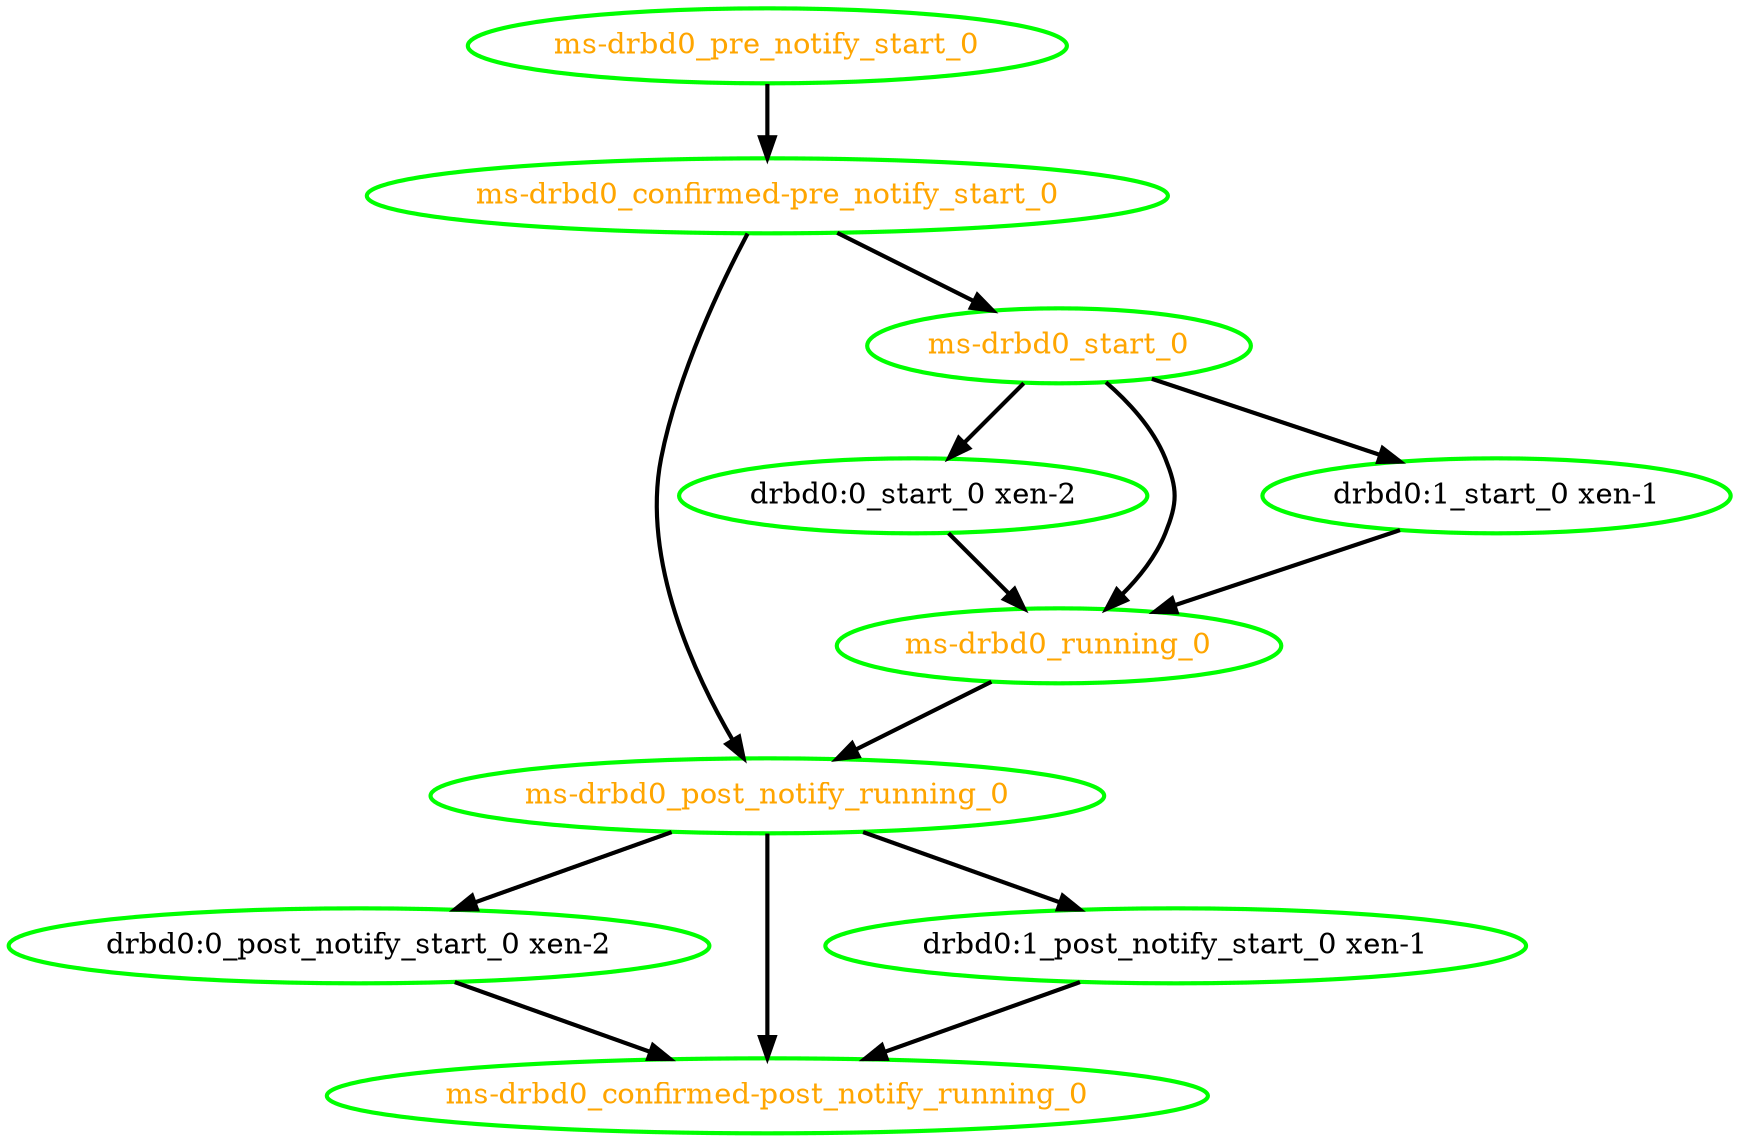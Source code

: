 digraph "g" {
"drbd0:0_post_notify_start_0 xen-2" -> "ms-drbd0_confirmed-post_notify_running_0" [ style = bold]
"drbd0:0_post_notify_start_0 xen-2" [ style=bold color="green" fontcolor="black"  ]
"drbd0:0_start_0 xen-2" -> "ms-drbd0_running_0" [ style = bold]
"drbd0:0_start_0 xen-2" [ style=bold color="green" fontcolor="black"  ]
"drbd0:1_post_notify_start_0 xen-1" -> "ms-drbd0_confirmed-post_notify_running_0" [ style = bold]
"drbd0:1_post_notify_start_0 xen-1" [ style=bold color="green" fontcolor="black"  ]
"drbd0:1_start_0 xen-1" -> "ms-drbd0_running_0" [ style = bold]
"drbd0:1_start_0 xen-1" [ style=bold color="green" fontcolor="black"  ]
"ms-drbd0_confirmed-post_notify_running_0" [ style=bold color="green" fontcolor="orange"  ]
"ms-drbd0_confirmed-pre_notify_start_0" -> "ms-drbd0_post_notify_running_0" [ style = bold]
"ms-drbd0_confirmed-pre_notify_start_0" -> "ms-drbd0_start_0" [ style = bold]
"ms-drbd0_confirmed-pre_notify_start_0" [ style=bold color="green" fontcolor="orange"  ]
"ms-drbd0_post_notify_running_0" -> "drbd0:0_post_notify_start_0 xen-2" [ style = bold]
"ms-drbd0_post_notify_running_0" -> "drbd0:1_post_notify_start_0 xen-1" [ style = bold]
"ms-drbd0_post_notify_running_0" -> "ms-drbd0_confirmed-post_notify_running_0" [ style = bold]
"ms-drbd0_post_notify_running_0" [ style=bold color="green" fontcolor="orange"  ]
"ms-drbd0_pre_notify_start_0" -> "ms-drbd0_confirmed-pre_notify_start_0" [ style = bold]
"ms-drbd0_pre_notify_start_0" [ style=bold color="green" fontcolor="orange"  ]
"ms-drbd0_running_0" -> "ms-drbd0_post_notify_running_0" [ style = bold]
"ms-drbd0_running_0" [ style=bold color="green" fontcolor="orange"  ]
"ms-drbd0_start_0" -> "drbd0:0_start_0 xen-2" [ style = bold]
"ms-drbd0_start_0" -> "drbd0:1_start_0 xen-1" [ style = bold]
"ms-drbd0_start_0" -> "ms-drbd0_running_0" [ style = bold]
"ms-drbd0_start_0" [ style=bold color="green" fontcolor="orange"  ]
}
